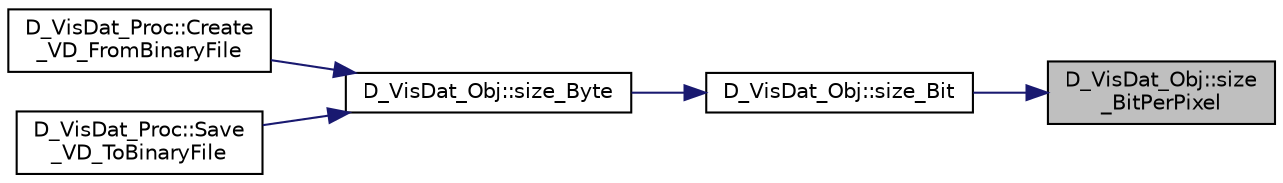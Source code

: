digraph "D_VisDat_Obj::size_BitPerPixel"
{
 // LATEX_PDF_SIZE
  edge [fontname="Helvetica",fontsize="10",labelfontname="Helvetica",labelfontsize="10"];
  node [fontname="Helvetica",fontsize="10",shape=record];
  rankdir="RL";
  Node1 [label="D_VisDat_Obj::size\l_BitPerPixel",height=0.2,width=0.4,color="black", fillcolor="grey75", style="filled", fontcolor="black",tooltip=" "];
  Node1 -> Node2 [dir="back",color="midnightblue",fontsize="10",style="solid"];
  Node2 [label="D_VisDat_Obj::size_Bit",height=0.2,width=0.4,color="black", fillcolor="white", style="filled",URL="$class_d___vis_dat___obj.html#a6c9d98c7f7bf15602917c7a3872841f9",tooltip=" "];
  Node2 -> Node3 [dir="back",color="midnightblue",fontsize="10",style="solid"];
  Node3 [label="D_VisDat_Obj::size_Byte",height=0.2,width=0.4,color="black", fillcolor="white", style="filled",URL="$class_d___vis_dat___obj.html#a3962cb8ddb9680dddbb7549976d6e99f",tooltip=" "];
  Node3 -> Node4 [dir="back",color="midnightblue",fontsize="10",style="solid"];
  Node4 [label="D_VisDat_Proc::Create\l_VD_FromBinaryFile",height=0.2,width=0.4,color="black", fillcolor="white", style="filled",URL="$class_d___vis_dat___proc.html#a6e2e483da37f26176df1b191e37b0064",tooltip=" "];
  Node3 -> Node5 [dir="back",color="midnightblue",fontsize="10",style="solid"];
  Node5 [label="D_VisDat_Proc::Save\l_VD_ToBinaryFile",height=0.2,width=0.4,color="black", fillcolor="white", style="filled",URL="$class_d___vis_dat___proc.html#ab065595c5ee40ec19d32c1cf0d2a1404",tooltip=" "];
}
